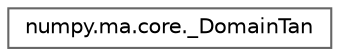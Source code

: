 digraph "Graphical Class Hierarchy"
{
 // LATEX_PDF_SIZE
  bgcolor="transparent";
  edge [fontname=Helvetica,fontsize=10,labelfontname=Helvetica,labelfontsize=10];
  node [fontname=Helvetica,fontsize=10,shape=box,height=0.2,width=0.4];
  rankdir="LR";
  Node0 [id="Node000000",label="numpy.ma.core._DomainTan",height=0.2,width=0.4,color="grey40", fillcolor="white", style="filled",URL="$da/dbd/classnumpy_1_1ma_1_1core_1_1__DomainTan.html",tooltip=" "];
}
